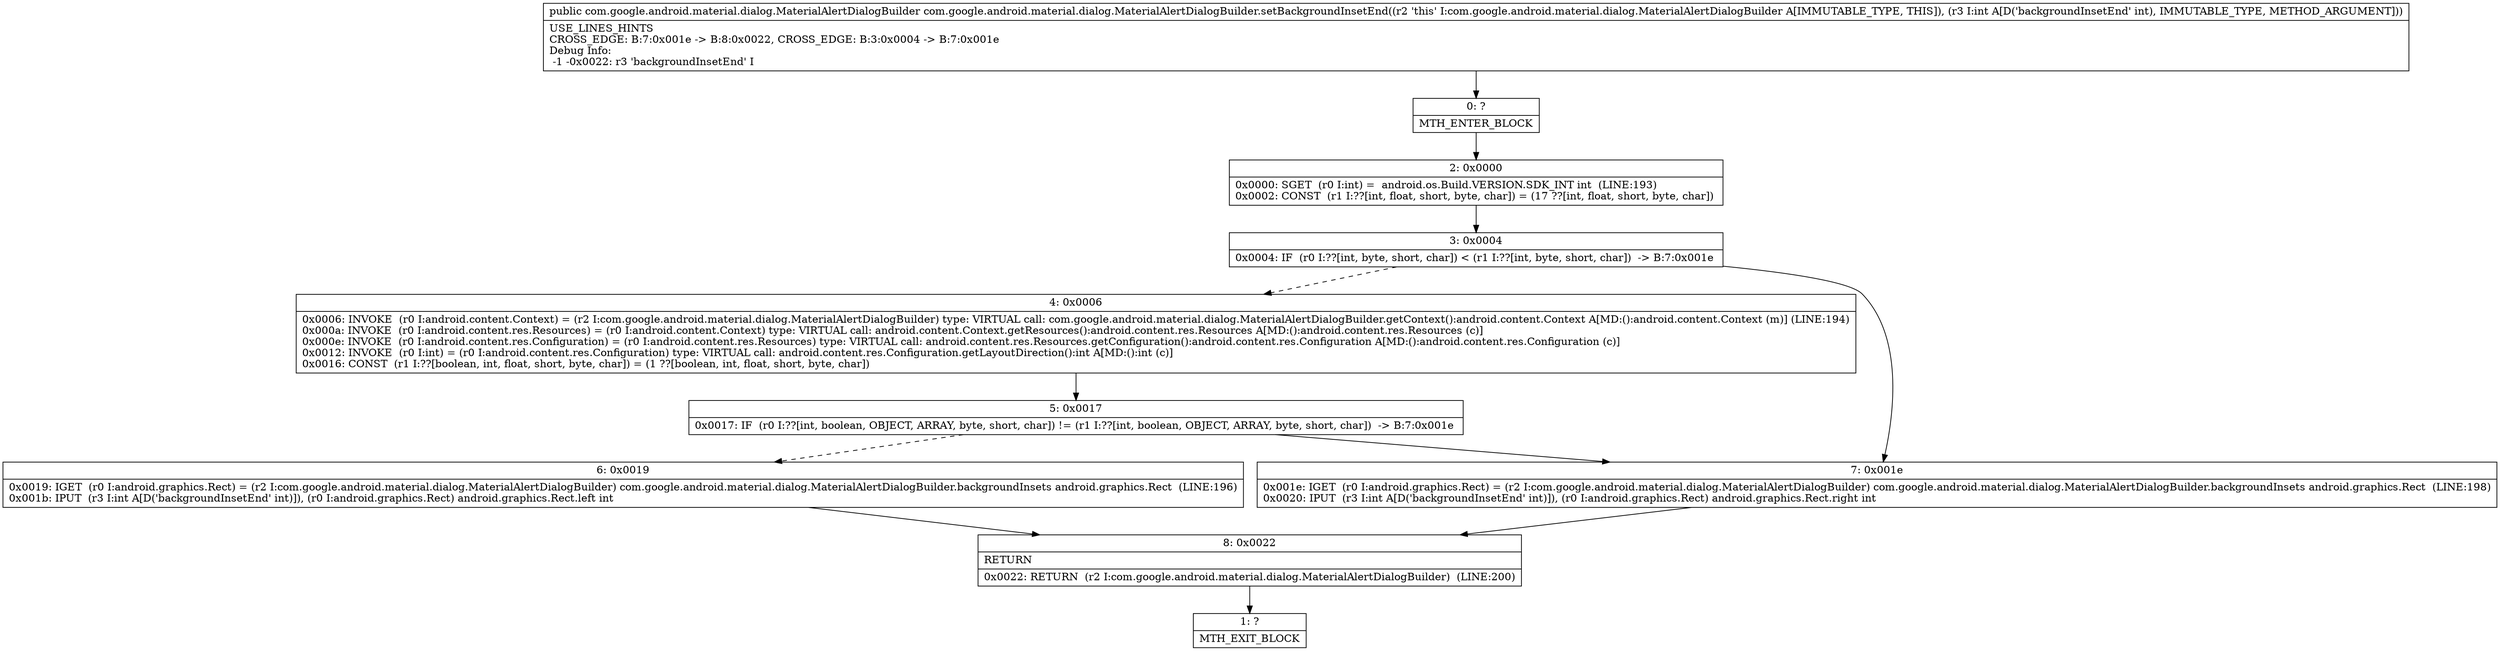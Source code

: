 digraph "CFG forcom.google.android.material.dialog.MaterialAlertDialogBuilder.setBackgroundInsetEnd(I)Lcom\/google\/android\/material\/dialog\/MaterialAlertDialogBuilder;" {
Node_0 [shape=record,label="{0\:\ ?|MTH_ENTER_BLOCK\l}"];
Node_2 [shape=record,label="{2\:\ 0x0000|0x0000: SGET  (r0 I:int) =  android.os.Build.VERSION.SDK_INT int  (LINE:193)\l0x0002: CONST  (r1 I:??[int, float, short, byte, char]) = (17 ??[int, float, short, byte, char]) \l}"];
Node_3 [shape=record,label="{3\:\ 0x0004|0x0004: IF  (r0 I:??[int, byte, short, char]) \< (r1 I:??[int, byte, short, char])  \-\> B:7:0x001e \l}"];
Node_4 [shape=record,label="{4\:\ 0x0006|0x0006: INVOKE  (r0 I:android.content.Context) = (r2 I:com.google.android.material.dialog.MaterialAlertDialogBuilder) type: VIRTUAL call: com.google.android.material.dialog.MaterialAlertDialogBuilder.getContext():android.content.Context A[MD:():android.content.Context (m)] (LINE:194)\l0x000a: INVOKE  (r0 I:android.content.res.Resources) = (r0 I:android.content.Context) type: VIRTUAL call: android.content.Context.getResources():android.content.res.Resources A[MD:():android.content.res.Resources (c)]\l0x000e: INVOKE  (r0 I:android.content.res.Configuration) = (r0 I:android.content.res.Resources) type: VIRTUAL call: android.content.res.Resources.getConfiguration():android.content.res.Configuration A[MD:():android.content.res.Configuration (c)]\l0x0012: INVOKE  (r0 I:int) = (r0 I:android.content.res.Configuration) type: VIRTUAL call: android.content.res.Configuration.getLayoutDirection():int A[MD:():int (c)]\l0x0016: CONST  (r1 I:??[boolean, int, float, short, byte, char]) = (1 ??[boolean, int, float, short, byte, char]) \l}"];
Node_5 [shape=record,label="{5\:\ 0x0017|0x0017: IF  (r0 I:??[int, boolean, OBJECT, ARRAY, byte, short, char]) != (r1 I:??[int, boolean, OBJECT, ARRAY, byte, short, char])  \-\> B:7:0x001e \l}"];
Node_6 [shape=record,label="{6\:\ 0x0019|0x0019: IGET  (r0 I:android.graphics.Rect) = (r2 I:com.google.android.material.dialog.MaterialAlertDialogBuilder) com.google.android.material.dialog.MaterialAlertDialogBuilder.backgroundInsets android.graphics.Rect  (LINE:196)\l0x001b: IPUT  (r3 I:int A[D('backgroundInsetEnd' int)]), (r0 I:android.graphics.Rect) android.graphics.Rect.left int \l}"];
Node_8 [shape=record,label="{8\:\ 0x0022|RETURN\l|0x0022: RETURN  (r2 I:com.google.android.material.dialog.MaterialAlertDialogBuilder)  (LINE:200)\l}"];
Node_1 [shape=record,label="{1\:\ ?|MTH_EXIT_BLOCK\l}"];
Node_7 [shape=record,label="{7\:\ 0x001e|0x001e: IGET  (r0 I:android.graphics.Rect) = (r2 I:com.google.android.material.dialog.MaterialAlertDialogBuilder) com.google.android.material.dialog.MaterialAlertDialogBuilder.backgroundInsets android.graphics.Rect  (LINE:198)\l0x0020: IPUT  (r3 I:int A[D('backgroundInsetEnd' int)]), (r0 I:android.graphics.Rect) android.graphics.Rect.right int \l}"];
MethodNode[shape=record,label="{public com.google.android.material.dialog.MaterialAlertDialogBuilder com.google.android.material.dialog.MaterialAlertDialogBuilder.setBackgroundInsetEnd((r2 'this' I:com.google.android.material.dialog.MaterialAlertDialogBuilder A[IMMUTABLE_TYPE, THIS]), (r3 I:int A[D('backgroundInsetEnd' int), IMMUTABLE_TYPE, METHOD_ARGUMENT]))  | USE_LINES_HINTS\lCROSS_EDGE: B:7:0x001e \-\> B:8:0x0022, CROSS_EDGE: B:3:0x0004 \-\> B:7:0x001e\lDebug Info:\l  \-1 \-0x0022: r3 'backgroundInsetEnd' I\l}"];
MethodNode -> Node_0;Node_0 -> Node_2;
Node_2 -> Node_3;
Node_3 -> Node_4[style=dashed];
Node_3 -> Node_7;
Node_4 -> Node_5;
Node_5 -> Node_6[style=dashed];
Node_5 -> Node_7;
Node_6 -> Node_8;
Node_8 -> Node_1;
Node_7 -> Node_8;
}

